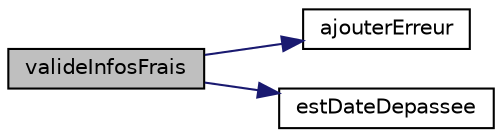 digraph "valideInfosFrais"
{
 // LATEX_PDF_SIZE
  edge [fontname="Helvetica",fontsize="10",labelfontname="Helvetica",labelfontsize="10"];
  node [fontname="Helvetica",fontsize="10",shape=record];
  rankdir="LR";
  Node21 [label="valideInfosFrais",height=0.2,width=0.4,color="black", fillcolor="grey75", style="filled", fontcolor="black",tooltip=" "];
  Node21 -> Node22 [color="midnightblue",fontsize="10",style="solid",fontname="Helvetica"];
  Node22 [label="ajouterErreur",height=0.2,width=0.4,color="black", fillcolor="white", style="filled",URL="$fct_8inc_8php.html#a9ebfa4d6e8d836827ddb02455281e5c1",tooltip=" "];
  Node21 -> Node23 [color="midnightblue",fontsize="10",style="solid",fontname="Helvetica"];
  Node23 [label="estDateDepassee",height=0.2,width=0.4,color="black", fillcolor="white", style="filled",URL="$fct_8inc_8php.html#aa58c871e5f6cd7d51b1e8b88843f7fb1",tooltip=" "];
}

